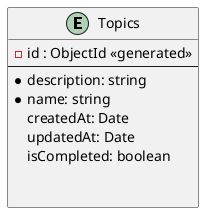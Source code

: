 @startuml Topics
!startsub Topics
entity Topics {
  -id : ObjectId <<generated>>
  --
  *description: string
  *name: string
  createdAt: Date
  updatedAt: Date
  isCompleted: boolean
  

}
!endsub
@enduml